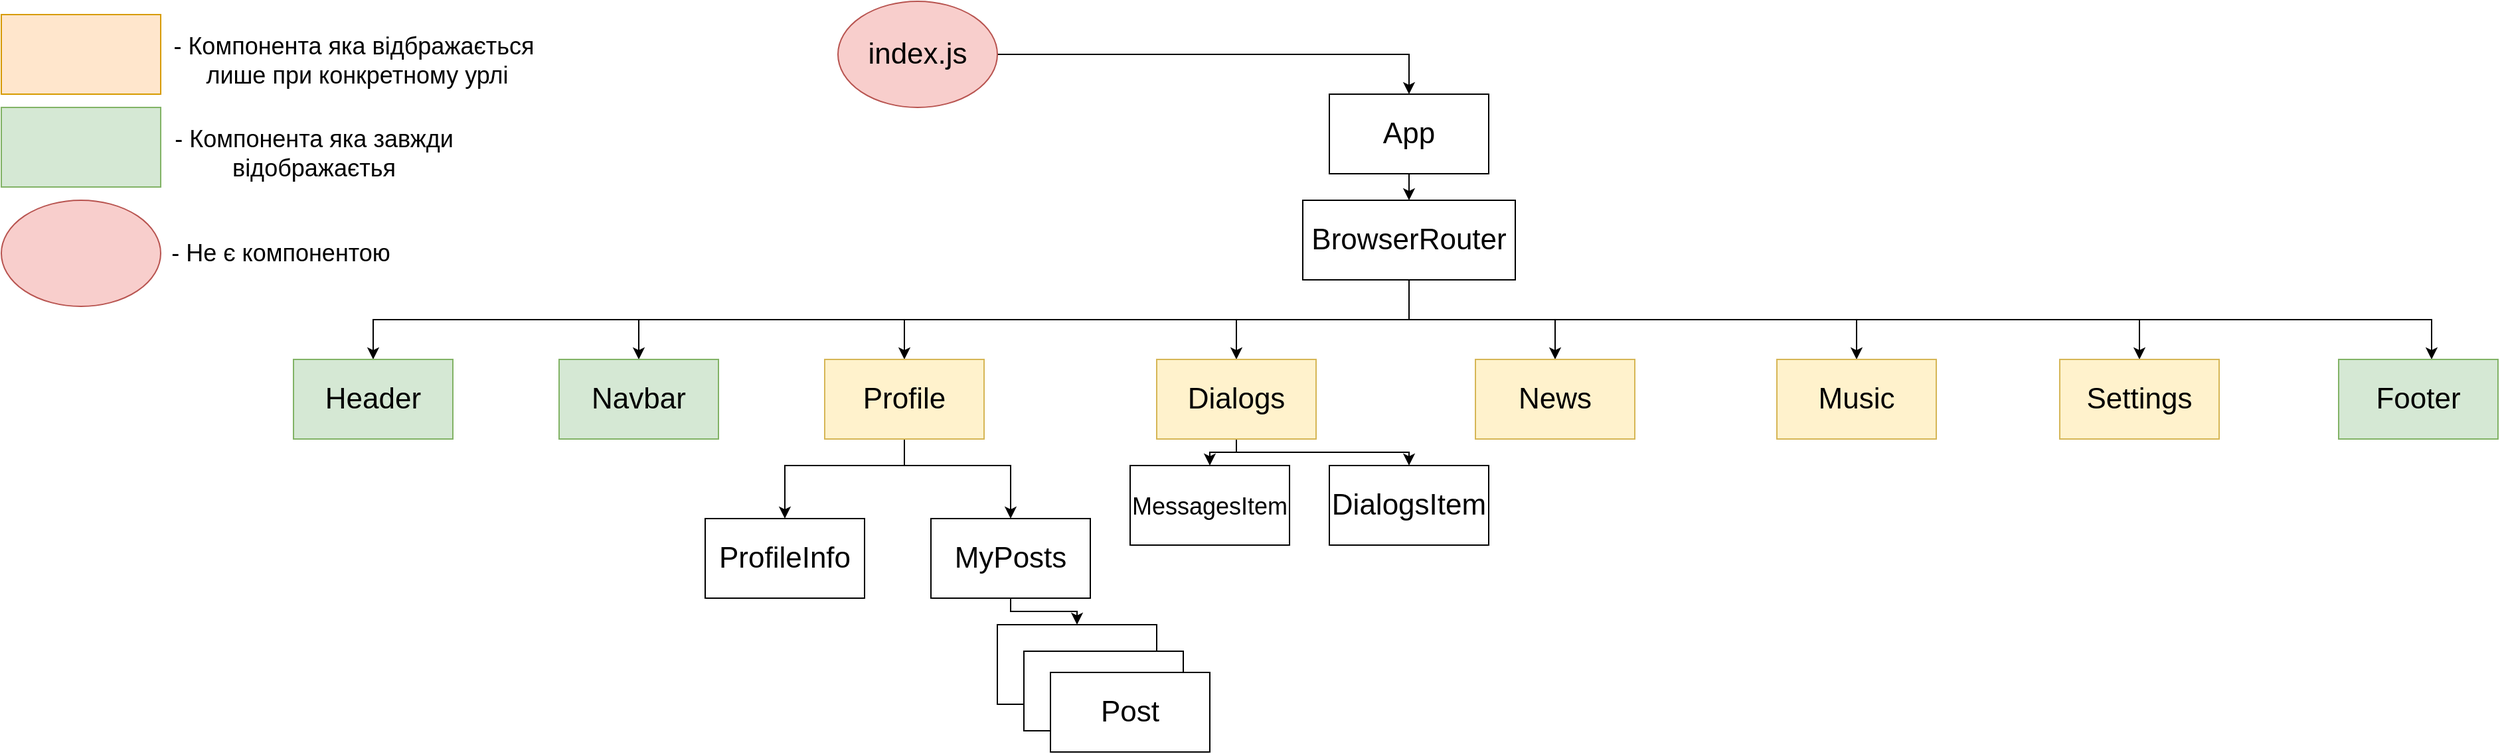 <mxfile version="15.4.1" type="device"><diagram id="H2XSDUnb2QnZC3-UoFdE" name="Page-1"><mxGraphModel dx="2142" dy="2388" grid="1" gridSize="10" guides="1" tooltips="1" connect="1" arrows="1" fold="1" page="1" pageScale="1" pageWidth="827" pageHeight="1169" math="0" shadow="0"><root><mxCell id="0"/><mxCell id="1" parent="0"/><mxCell id="sTkGc_yGvBMa41ZqI-0M-16" style="edgeStyle=orthogonalEdgeStyle;rounded=0;orthogonalLoop=1;jettySize=auto;html=1;exitX=0.5;exitY=1;exitDx=0;exitDy=0;entryX=0.5;entryY=0;entryDx=0;entryDy=0;fontSize=22;" edge="1" parent="1" source="NXOE7_Lu_A69hSBLbe5c-1" target="sTkGc_yGvBMa41ZqI-0M-4"><mxGeometry relative="1" as="geometry"/></mxCell><mxCell id="NXOE7_Lu_A69hSBLbe5c-1" value="&lt;span style=&quot;font-size: 22px&quot;&gt;App&lt;/span&gt;" style="rounded=0;whiteSpace=wrap;html=1;strokeColor=#000000;" parent="1" vertex="1"><mxGeometry x="370" y="-1080" width="120" height="60" as="geometry"/></mxCell><mxCell id="sTkGc_yGvBMa41ZqI-0M-20" style="edgeStyle=orthogonalEdgeStyle;rounded=0;orthogonalLoop=1;jettySize=auto;html=1;exitX=0.5;exitY=1;exitDx=0;exitDy=0;fontSize=22;" edge="1" parent="1" source="sTkGc_yGvBMa41ZqI-0M-4" target="sTkGc_yGvBMa41ZqI-0M-5"><mxGeometry relative="1" as="geometry"><Array as="points"><mxPoint x="430" y="-910"/><mxPoint x="-350" y="-910"/></Array></mxGeometry></mxCell><mxCell id="sTkGc_yGvBMa41ZqI-0M-22" style="edgeStyle=orthogonalEdgeStyle;rounded=0;orthogonalLoop=1;jettySize=auto;html=1;fontSize=22;" edge="1" parent="1" target="sTkGc_yGvBMa41ZqI-0M-9"><mxGeometry relative="1" as="geometry"><mxPoint x="190" y="-910" as="sourcePoint"/><Array as="points"><mxPoint x="430" y="-910"/><mxPoint x="490" y="-910"/></Array></mxGeometry></mxCell><mxCell id="sTkGc_yGvBMa41ZqI-0M-24" style="edgeStyle=orthogonalEdgeStyle;rounded=0;orthogonalLoop=1;jettySize=auto;html=1;fontSize=22;" edge="1" parent="1" source="sTkGc_yGvBMa41ZqI-0M-4" target="sTkGc_yGvBMa41ZqI-0M-8"><mxGeometry relative="1" as="geometry"/></mxCell><mxCell id="sTkGc_yGvBMa41ZqI-0M-25" style="edgeStyle=orthogonalEdgeStyle;rounded=0;orthogonalLoop=1;jettySize=auto;html=1;entryX=0.5;entryY=0;entryDx=0;entryDy=0;fontSize=22;" edge="1" parent="1" source="sTkGc_yGvBMa41ZqI-0M-4" target="sTkGc_yGvBMa41ZqI-0M-7"><mxGeometry relative="1" as="geometry"><Array as="points"><mxPoint x="430" y="-910"/><mxPoint x="50" y="-910"/></Array></mxGeometry></mxCell><mxCell id="sTkGc_yGvBMa41ZqI-0M-26" style="edgeStyle=orthogonalEdgeStyle;rounded=0;orthogonalLoop=1;jettySize=auto;html=1;entryX=0.5;entryY=0;entryDx=0;entryDy=0;fontSize=22;" edge="1" parent="1" source="sTkGc_yGvBMa41ZqI-0M-4" target="sTkGc_yGvBMa41ZqI-0M-6"><mxGeometry relative="1" as="geometry"><Array as="points"><mxPoint x="430" y="-910"/><mxPoint x="-150" y="-910"/></Array></mxGeometry></mxCell><mxCell id="sTkGc_yGvBMa41ZqI-0M-27" style="edgeStyle=orthogonalEdgeStyle;rounded=0;orthogonalLoop=1;jettySize=auto;html=1;entryX=0.5;entryY=0;entryDx=0;entryDy=0;fontSize=22;" edge="1" parent="1" source="sTkGc_yGvBMa41ZqI-0M-4" target="sTkGc_yGvBMa41ZqI-0M-10"><mxGeometry relative="1" as="geometry"><Array as="points"><mxPoint x="430" y="-910"/><mxPoint x="767" y="-910"/></Array></mxGeometry></mxCell><mxCell id="sTkGc_yGvBMa41ZqI-0M-28" style="edgeStyle=orthogonalEdgeStyle;rounded=0;orthogonalLoop=1;jettySize=auto;html=1;fontSize=22;" edge="1" parent="1" source="sTkGc_yGvBMa41ZqI-0M-4" target="sTkGc_yGvBMa41ZqI-0M-11"><mxGeometry relative="1" as="geometry"><Array as="points"><mxPoint x="430" y="-910"/><mxPoint x="980" y="-910"/></Array></mxGeometry></mxCell><mxCell id="sTkGc_yGvBMa41ZqI-0M-29" style="edgeStyle=orthogonalEdgeStyle;rounded=0;orthogonalLoop=1;jettySize=auto;html=1;fontSize=22;" edge="1" parent="1" source="sTkGc_yGvBMa41ZqI-0M-4" target="sTkGc_yGvBMa41ZqI-0M-12"><mxGeometry relative="1" as="geometry"><Array as="points"><mxPoint x="430" y="-910"/><mxPoint x="1200" y="-910"/></Array></mxGeometry></mxCell><mxCell id="sTkGc_yGvBMa41ZqI-0M-4" value="BrowserRouter" style="rounded=0;whiteSpace=wrap;html=1;fontSize=22;" vertex="1" parent="1"><mxGeometry x="350" y="-1000" width="160" height="60" as="geometry"/></mxCell><mxCell id="sTkGc_yGvBMa41ZqI-0M-5" value="Header" style="rounded=0;whiteSpace=wrap;html=1;fontSize=22;fillColor=#d5e8d4;strokeColor=#82b366;" vertex="1" parent="1"><mxGeometry x="-410" y="-880" width="120" height="60" as="geometry"/></mxCell><mxCell id="sTkGc_yGvBMa41ZqI-0M-6" value="Navbar" style="rounded=0;whiteSpace=wrap;html=1;fontSize=22;fillColor=#d5e8d4;strokeColor=#82b366;" vertex="1" parent="1"><mxGeometry x="-210" y="-880" width="120" height="60" as="geometry"/></mxCell><mxCell id="sTkGc_yGvBMa41ZqI-0M-32" style="edgeStyle=orthogonalEdgeStyle;rounded=0;orthogonalLoop=1;jettySize=auto;html=1;fontSize=22;" edge="1" parent="1" source="sTkGc_yGvBMa41ZqI-0M-7" target="sTkGc_yGvBMa41ZqI-0M-31"><mxGeometry relative="1" as="geometry"><Array as="points"><mxPoint x="50" y="-800"/><mxPoint x="130" y="-800"/></Array></mxGeometry></mxCell><mxCell id="sTkGc_yGvBMa41ZqI-0M-33" style="edgeStyle=orthogonalEdgeStyle;rounded=0;orthogonalLoop=1;jettySize=auto;html=1;fontSize=22;" edge="1" parent="1" source="sTkGc_yGvBMa41ZqI-0M-7" target="sTkGc_yGvBMa41ZqI-0M-30"><mxGeometry relative="1" as="geometry"><Array as="points"><mxPoint x="50" y="-800"/><mxPoint x="-40" y="-800"/></Array></mxGeometry></mxCell><mxCell id="sTkGc_yGvBMa41ZqI-0M-7" value="Profile" style="rounded=0;whiteSpace=wrap;html=1;fontSize=22;fillColor=#fff2cc;strokeColor=#d6b656;" vertex="1" parent="1"><mxGeometry x="-10" y="-880" width="120" height="60" as="geometry"/></mxCell><mxCell id="sTkGc_yGvBMa41ZqI-0M-43" style="edgeStyle=orthogonalEdgeStyle;rounded=0;orthogonalLoop=1;jettySize=auto;html=1;exitX=0.5;exitY=1;exitDx=0;exitDy=0;entryX=0.5;entryY=0;entryDx=0;entryDy=0;fontSize=18;" edge="1" parent="1" source="sTkGc_yGvBMa41ZqI-0M-8" target="sTkGc_yGvBMa41ZqI-0M-42"><mxGeometry relative="1" as="geometry"><Array as="points"><mxPoint x="300" y="-810"/><mxPoint x="280" y="-810"/></Array></mxGeometry></mxCell><mxCell id="sTkGc_yGvBMa41ZqI-0M-46" style="edgeStyle=orthogonalEdgeStyle;rounded=0;orthogonalLoop=1;jettySize=auto;html=1;exitX=0.5;exitY=1;exitDx=0;exitDy=0;entryX=0.5;entryY=0;entryDx=0;entryDy=0;fontSize=18;" edge="1" parent="1" source="sTkGc_yGvBMa41ZqI-0M-8" target="sTkGc_yGvBMa41ZqI-0M-41"><mxGeometry relative="1" as="geometry"><Array as="points"><mxPoint x="300" y="-810"/><mxPoint x="430" y="-810"/></Array></mxGeometry></mxCell><mxCell id="sTkGc_yGvBMa41ZqI-0M-8" value="Dialogs" style="rounded=0;whiteSpace=wrap;html=1;fontSize=22;fillColor=#fff2cc;strokeColor=#d6b656;" vertex="1" parent="1"><mxGeometry x="240" y="-880" width="120" height="60" as="geometry"/></mxCell><mxCell id="sTkGc_yGvBMa41ZqI-0M-9" value="News" style="rounded=0;whiteSpace=wrap;html=1;fontSize=22;fillColor=#fff2cc;strokeColor=#d6b656;" vertex="1" parent="1"><mxGeometry x="480" y="-880" width="120" height="60" as="geometry"/></mxCell><mxCell id="sTkGc_yGvBMa41ZqI-0M-10" value="Music" style="rounded=0;whiteSpace=wrap;html=1;fontSize=22;fillColor=#fff2cc;strokeColor=#d6b656;" vertex="1" parent="1"><mxGeometry x="707" y="-880" width="120" height="60" as="geometry"/></mxCell><mxCell id="sTkGc_yGvBMa41ZqI-0M-11" value="Settings" style="rounded=0;whiteSpace=wrap;html=1;fontSize=22;fillColor=#fff2cc;strokeColor=#d6b656;" vertex="1" parent="1"><mxGeometry x="920" y="-880" width="120" height="60" as="geometry"/></mxCell><mxCell id="sTkGc_yGvBMa41ZqI-0M-12" value="Footer" style="rounded=0;whiteSpace=wrap;html=1;fontSize=22;fillColor=#d5e8d4;strokeColor=#82b366;" vertex="1" parent="1"><mxGeometry x="1130" y="-880" width="120" height="60" as="geometry"/></mxCell><mxCell id="sTkGc_yGvBMa41ZqI-0M-30" value="ProfileInfo" style="rounded=0;whiteSpace=wrap;html=1;fontSize=22;" vertex="1" parent="1"><mxGeometry x="-100" y="-760" width="120" height="60" as="geometry"/></mxCell><mxCell id="sTkGc_yGvBMa41ZqI-0M-40" style="edgeStyle=orthogonalEdgeStyle;rounded=0;orthogonalLoop=1;jettySize=auto;html=1;exitX=0.5;exitY=1;exitDx=0;exitDy=0;entryX=0.5;entryY=0;entryDx=0;entryDy=0;fontSize=22;" edge="1" parent="1" source="sTkGc_yGvBMa41ZqI-0M-31" target="sTkGc_yGvBMa41ZqI-0M-37"><mxGeometry relative="1" as="geometry"><Array as="points"><mxPoint x="130" y="-690"/><mxPoint x="180" y="-690"/></Array></mxGeometry></mxCell><mxCell id="sTkGc_yGvBMa41ZqI-0M-31" value="MyPosts" style="rounded=0;whiteSpace=wrap;html=1;fontSize=22;" vertex="1" parent="1"><mxGeometry x="70" y="-760" width="120" height="60" as="geometry"/></mxCell><mxCell id="sTkGc_yGvBMa41ZqI-0M-36" style="edgeStyle=orthogonalEdgeStyle;rounded=0;orthogonalLoop=1;jettySize=auto;html=1;exitX=1;exitY=0.5;exitDx=0;exitDy=0;entryX=0.5;entryY=0;entryDx=0;entryDy=0;fontSize=22;" edge="1" parent="1" source="sTkGc_yGvBMa41ZqI-0M-35" target="NXOE7_Lu_A69hSBLbe5c-1"><mxGeometry relative="1" as="geometry"/></mxCell><mxCell id="sTkGc_yGvBMa41ZqI-0M-35" value="index.js" style="ellipse;whiteSpace=wrap;html=1;fontSize=22;fillColor=#f8cecc;strokeColor=#b85450;" vertex="1" parent="1"><mxGeometry y="-1150" width="120" height="80" as="geometry"/></mxCell><mxCell id="sTkGc_yGvBMa41ZqI-0M-37" value="" style="rounded=0;whiteSpace=wrap;html=1;fontSize=22;" vertex="1" parent="1"><mxGeometry x="120" y="-680" width="120" height="60" as="geometry"/></mxCell><mxCell id="sTkGc_yGvBMa41ZqI-0M-38" value="" style="rounded=0;whiteSpace=wrap;html=1;fontSize=22;" vertex="1" parent="1"><mxGeometry x="140" y="-660" width="120" height="60" as="geometry"/></mxCell><mxCell id="sTkGc_yGvBMa41ZqI-0M-39" value="Post" style="rounded=0;whiteSpace=wrap;html=1;fontSize=22;" vertex="1" parent="1"><mxGeometry x="160" y="-644" width="120" height="60" as="geometry"/></mxCell><mxCell id="sTkGc_yGvBMa41ZqI-0M-41" value="DialogsItem" style="rounded=0;whiteSpace=wrap;html=1;fontSize=22;" vertex="1" parent="1"><mxGeometry x="370" y="-800" width="120" height="60" as="geometry"/></mxCell><mxCell id="sTkGc_yGvBMa41ZqI-0M-42" value="&lt;font style=&quot;font-size: 18px&quot;&gt;MessagesItem&lt;/font&gt;" style="rounded=0;whiteSpace=wrap;html=1;fontSize=22;" vertex="1" parent="1"><mxGeometry x="220" y="-800" width="120" height="60" as="geometry"/></mxCell><mxCell id="sTkGc_yGvBMa41ZqI-0M-47" value="" style="rounded=0;whiteSpace=wrap;html=1;fontSize=18;fillColor=#ffe6cc;strokeColor=#d79b00;" vertex="1" parent="1"><mxGeometry x="-630" y="-1140" width="120" height="60" as="geometry"/></mxCell><mxCell id="sTkGc_yGvBMa41ZqI-0M-48" value="- Компонента яка відбражається&lt;br&gt;&amp;nbsp;лише при конкретному урлі" style="text;html=1;align=center;verticalAlign=middle;resizable=0;points=[];autosize=1;strokeColor=none;fillColor=none;fontSize=18;" vertex="1" parent="1"><mxGeometry x="-510" y="-1130" width="290" height="50" as="geometry"/></mxCell><mxCell id="sTkGc_yGvBMa41ZqI-0M-49" value="" style="rounded=0;whiteSpace=wrap;html=1;fontSize=18;fillColor=#d5e8d4;strokeColor=#82b366;" vertex="1" parent="1"><mxGeometry x="-630" y="-1070" width="120" height="60" as="geometry"/></mxCell><mxCell id="sTkGc_yGvBMa41ZqI-0M-50" value="- Компонента яка завжди &lt;br&gt;відображаєтья" style="text;html=1;align=center;verticalAlign=middle;resizable=0;points=[];autosize=1;strokeColor=none;fillColor=none;fontSize=18;" vertex="1" parent="1"><mxGeometry x="-510" y="-1060" width="230" height="50" as="geometry"/></mxCell><mxCell id="sTkGc_yGvBMa41ZqI-0M-51" value="" style="ellipse;whiteSpace=wrap;html=1;fontSize=18;fillColor=#f8cecc;strokeColor=#b85450;" vertex="1" parent="1"><mxGeometry x="-630" y="-1000" width="120" height="80" as="geometry"/></mxCell><mxCell id="sTkGc_yGvBMa41ZqI-0M-52" value="- Не є компонентою" style="text;html=1;align=center;verticalAlign=middle;resizable=0;points=[];autosize=1;strokeColor=none;fillColor=none;fontSize=18;" vertex="1" parent="1"><mxGeometry x="-510" y="-975" width="180" height="30" as="geometry"/></mxCell></root></mxGraphModel></diagram></mxfile>